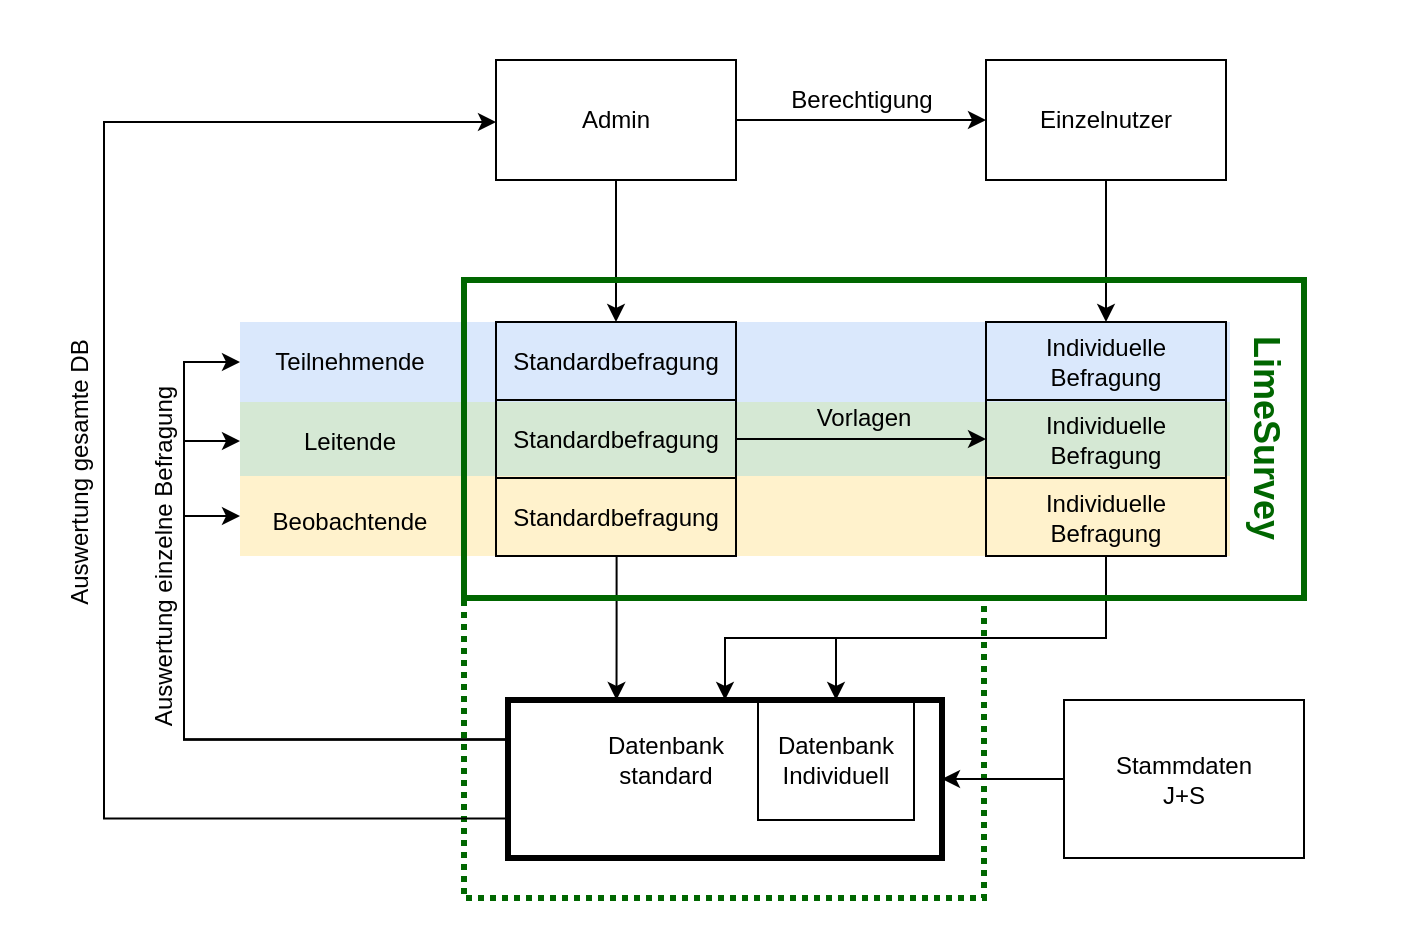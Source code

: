 <mxfile version="10.6.0" type="github"><diagram id="h6Z8vJRAK7DyultmtkcZ" name="Page-1"><mxGraphModel dx="1124" dy="645" grid="1" gridSize="10" guides="1" tooltips="1" connect="1" arrows="1" fold="1" page="1" pageScale="1" pageWidth="827" pageHeight="1169" math="0" shadow="0"><root><mxCell id="0"/><mxCell id="1" parent="0"/><mxCell id="cDXqySwd11SMpDHeiXQ6-48" value="" style="rounded=0;whiteSpace=wrap;html=1;strokeColor=none;strokeWidth=3;fillColor=none;fontColor=#000000;" parent="1" vertex="1"><mxGeometry x="68" y="81" width="702" height="469" as="geometry"/></mxCell><mxCell id="cDXqySwd11SMpDHeiXQ6-49" value="" style="rounded=0;whiteSpace=wrap;html=1;strokeColor=#006600;strokeWidth=3;fillColor=none;fontColor=#000000;dashed=1;dashPattern=1 1;" parent="1" vertex="1"><mxGeometry x="300" y="380" width="260" height="150" as="geometry"/></mxCell><mxCell id="cDXqySwd11SMpDHeiXQ6-14" style="edgeStyle=orthogonalEdgeStyle;rounded=0;orthogonalLoop=1;jettySize=auto;html=1;entryX=0.5;entryY=0;entryDx=0;entryDy=0;" parent="1" source="FpSBOAo2yKhDHIRfUsUA-1" target="cDXqySwd11SMpDHeiXQ6-2" edge="1"><mxGeometry relative="1" as="geometry"/></mxCell><mxCell id="cDXqySwd11SMpDHeiXQ6-17" style="edgeStyle=orthogonalEdgeStyle;rounded=0;orthogonalLoop=1;jettySize=auto;html=1;" parent="1" source="FpSBOAo2yKhDHIRfUsUA-1" target="cDXqySwd11SMpDHeiXQ6-1" edge="1"><mxGeometry relative="1" as="geometry"><mxPoint x="496" y="141.0" as="targetPoint"/></mxGeometry></mxCell><mxCell id="FpSBOAo2yKhDHIRfUsUA-1" value="Admin" style="rounded=0;whiteSpace=wrap;html=1;" parent="1" vertex="1"><mxGeometry x="316" y="111" width="120" height="60" as="geometry"/></mxCell><mxCell id="cDXqySwd11SMpDHeiXQ6-15" style="edgeStyle=orthogonalEdgeStyle;rounded=0;orthogonalLoop=1;jettySize=auto;html=1;entryX=0.5;entryY=0;entryDx=0;entryDy=0;" parent="1" source="cDXqySwd11SMpDHeiXQ6-1" target="cDXqySwd11SMpDHeiXQ6-3" edge="1"><mxGeometry relative="1" as="geometry"/></mxCell><mxCell id="cDXqySwd11SMpDHeiXQ6-1" value="Einzelnutzer" style="rounded=0;whiteSpace=wrap;html=1;" parent="1" vertex="1"><mxGeometry x="561" y="111" width="120" height="60" as="geometry"/></mxCell><mxCell id="cDXqySwd11SMpDHeiXQ6-5" value="" style="rounded=0;whiteSpace=wrap;html=1;fillColor=#d5e8d4;strokeColor=none;" parent="1" vertex="1"><mxGeometry x="188" y="282" width="495" height="39" as="geometry"/></mxCell><mxCell id="cDXqySwd11SMpDHeiXQ6-6" value="" style="rounded=0;whiteSpace=wrap;html=1;fillColor=#fff2cc;strokeColor=none;" parent="1" vertex="1"><mxGeometry x="188" y="319" width="495" height="40" as="geometry"/></mxCell><mxCell id="cDXqySwd11SMpDHeiXQ6-4" value="" style="rounded=0;whiteSpace=wrap;html=1;fillColor=#dae8fc;strokeColor=none;" parent="1" vertex="1"><mxGeometry x="188" y="242" width="495" height="40" as="geometry"/></mxCell><mxCell id="cDXqySwd11SMpDHeiXQ6-3" value="Individuelle Befragung&lt;br&gt;" style="rounded=0;whiteSpace=wrap;html=1;fillColor=none;" parent="1" vertex="1"><mxGeometry x="561" y="242" width="120" height="39" as="geometry"/></mxCell><mxCell id="cDXqySwd11SMpDHeiXQ6-2" value="Standardbefragung" style="rounded=0;whiteSpace=wrap;html=1;fillColor=none;" parent="1" vertex="1"><mxGeometry x="316" y="242" width="120" height="39" as="geometry"/></mxCell><mxCell id="cDXqySwd11SMpDHeiXQ6-7" value="Teilnehmende&lt;br&gt;" style="text;html=1;strokeColor=none;fillColor=none;align=center;verticalAlign=middle;whiteSpace=wrap;rounded=0;" parent="1" vertex="1"><mxGeometry x="198" y="252" width="90" height="20" as="geometry"/></mxCell><mxCell id="cDXqySwd11SMpDHeiXQ6-8" value="Leitende&lt;br&gt;" style="text;html=1;strokeColor=none;fillColor=none;align=center;verticalAlign=middle;whiteSpace=wrap;rounded=0;" parent="1" vertex="1"><mxGeometry x="198" y="291.5" width="90" height="20" as="geometry"/></mxCell><mxCell id="cDXqySwd11SMpDHeiXQ6-9" value="Beobachtende&lt;br&gt;" style="text;html=1;strokeColor=none;fillColor=none;align=center;verticalAlign=middle;whiteSpace=wrap;rounded=0;" parent="1" vertex="1"><mxGeometry x="198" y="332" width="90" height="20" as="geometry"/></mxCell><mxCell id="cDXqySwd11SMpDHeiXQ6-16" style="edgeStyle=orthogonalEdgeStyle;rounded=0;orthogonalLoop=1;jettySize=auto;html=1;exitX=1;exitY=0.5;exitDx=0;exitDy=0;entryX=0;entryY=0.5;entryDx=0;entryDy=0;" parent="1" source="cDXqySwd11SMpDHeiXQ6-10" target="cDXqySwd11SMpDHeiXQ6-11" edge="1"><mxGeometry relative="1" as="geometry"/></mxCell><mxCell id="cDXqySwd11SMpDHeiXQ6-10" value="Standardbefragung" style="rounded=0;whiteSpace=wrap;html=1;fillColor=none;" parent="1" vertex="1"><mxGeometry x="316" y="281" width="120" height="39" as="geometry"/></mxCell><mxCell id="cDXqySwd11SMpDHeiXQ6-11" value="Individuelle Befragung&lt;br&gt;" style="rounded=0;whiteSpace=wrap;html=1;fillColor=none;" parent="1" vertex="1"><mxGeometry x="561" y="281" width="120" height="39" as="geometry"/></mxCell><mxCell id="cDXqySwd11SMpDHeiXQ6-24" style="edgeStyle=orthogonalEdgeStyle;rounded=0;orthogonalLoop=1;jettySize=auto;html=1;entryX=0.25;entryY=0;entryDx=0;entryDy=0;" parent="1" source="cDXqySwd11SMpDHeiXQ6-12" target="cDXqySwd11SMpDHeiXQ6-22" edge="1"><mxGeometry relative="1" as="geometry"><Array as="points"><mxPoint x="376" y="395"/></Array></mxGeometry></mxCell><mxCell id="cDXqySwd11SMpDHeiXQ6-12" value="Standardbefragung" style="rounded=0;whiteSpace=wrap;html=1;fillColor=none;" parent="1" vertex="1"><mxGeometry x="316" y="320" width="120" height="39" as="geometry"/></mxCell><mxCell id="cDXqySwd11SMpDHeiXQ6-26" style="edgeStyle=orthogonalEdgeStyle;rounded=0;orthogonalLoop=1;jettySize=auto;html=1;entryX=0.5;entryY=0;entryDx=0;entryDy=0;exitX=0.5;exitY=1;exitDx=0;exitDy=0;" parent="1" source="cDXqySwd11SMpDHeiXQ6-13" target="cDXqySwd11SMpDHeiXQ6-22" edge="1"><mxGeometry relative="1" as="geometry"><Array as="points"><mxPoint x="621" y="400"/><mxPoint x="431" y="400"/></Array></mxGeometry></mxCell><mxCell id="cDXqySwd11SMpDHeiXQ6-40" style="edgeStyle=orthogonalEdgeStyle;rounded=0;orthogonalLoop=1;jettySize=auto;html=1;entryX=0.5;entryY=0;entryDx=0;entryDy=0;fontColor=#000000;exitX=0.5;exitY=1;exitDx=0;exitDy=0;" parent="1" source="cDXqySwd11SMpDHeiXQ6-13" target="cDXqySwd11SMpDHeiXQ6-23" edge="1"><mxGeometry relative="1" as="geometry"><Array as="points"><mxPoint x="621" y="400"/><mxPoint x="486" y="400"/></Array></mxGeometry></mxCell><mxCell id="cDXqySwd11SMpDHeiXQ6-13" value="Individuelle Befragung&lt;br&gt;" style="rounded=0;whiteSpace=wrap;html=1;fillColor=none;" parent="1" vertex="1"><mxGeometry x="561" y="320" width="120" height="39" as="geometry"/></mxCell><mxCell id="cDXqySwd11SMpDHeiXQ6-18" value="Berechtigung&lt;br&gt;" style="text;html=1;strokeColor=none;fillColor=none;align=center;verticalAlign=middle;whiteSpace=wrap;rounded=0;" parent="1" vertex="1"><mxGeometry x="459" y="121" width="80" height="20" as="geometry"/></mxCell><mxCell id="cDXqySwd11SMpDHeiXQ6-19" value="Vorlagen" style="text;html=1;strokeColor=none;fillColor=none;align=center;verticalAlign=middle;whiteSpace=wrap;rounded=0;" parent="1" vertex="1"><mxGeometry x="460" y="280" width="80" height="20" as="geometry"/></mxCell><mxCell id="cDXqySwd11SMpDHeiXQ6-44" style="edgeStyle=orthogonalEdgeStyle;rounded=0;orthogonalLoop=1;jettySize=auto;html=1;entryX=0;entryY=0.5;entryDx=0;entryDy=0;fontColor=#000000;exitX=0;exitY=0.25;exitDx=0;exitDy=0;" parent="1" source="cDXqySwd11SMpDHeiXQ6-22" target="cDXqySwd11SMpDHeiXQ6-4" edge="1"><mxGeometry relative="1" as="geometry"><Array as="points"><mxPoint x="160" y="450"/><mxPoint x="160" y="262"/></Array></mxGeometry></mxCell><mxCell id="cDXqySwd11SMpDHeiXQ6-45" style="edgeStyle=orthogonalEdgeStyle;rounded=0;orthogonalLoop=1;jettySize=auto;html=1;entryX=0;entryY=0.5;entryDx=0;entryDy=0;fontColor=#000000;exitX=0;exitY=0.25;exitDx=0;exitDy=0;" parent="1" source="cDXqySwd11SMpDHeiXQ6-22" target="cDXqySwd11SMpDHeiXQ6-5" edge="1"><mxGeometry relative="1" as="geometry"><Array as="points"><mxPoint x="160" y="450"/><mxPoint x="160" y="302"/></Array></mxGeometry></mxCell><mxCell id="cDXqySwd11SMpDHeiXQ6-46" style="edgeStyle=orthogonalEdgeStyle;rounded=0;orthogonalLoop=1;jettySize=auto;html=1;entryX=0;entryY=0.5;entryDx=0;entryDy=0;fontColor=#000000;exitX=0;exitY=0.25;exitDx=0;exitDy=0;" parent="1" source="cDXqySwd11SMpDHeiXQ6-22" target="cDXqySwd11SMpDHeiXQ6-6" edge="1"><mxGeometry relative="1" as="geometry"><Array as="points"><mxPoint x="160" y="450"/><mxPoint x="160" y="339"/></Array></mxGeometry></mxCell><mxCell id="cDXqySwd11SMpDHeiXQ6-47" style="edgeStyle=orthogonalEdgeStyle;rounded=0;orthogonalLoop=1;jettySize=auto;html=1;entryX=0;entryY=0.5;entryDx=0;entryDy=0;fontColor=#000000;exitX=0;exitY=0.75;exitDx=0;exitDy=0;" parent="1" source="cDXqySwd11SMpDHeiXQ6-22" target="FpSBOAo2yKhDHIRfUsUA-1" edge="1"><mxGeometry relative="1" as="geometry"><Array as="points"><mxPoint x="120" y="490"/><mxPoint x="120" y="142"/></Array></mxGeometry></mxCell><mxCell id="cDXqySwd11SMpDHeiXQ6-22" value="&lt;div&gt;&lt;/div&gt;" style="rounded=0;whiteSpace=wrap;html=1;fillColor=none;strokeWidth=3;" parent="1" vertex="1"><mxGeometry x="322" y="431" width="217" height="79" as="geometry"/></mxCell><mxCell id="cDXqySwd11SMpDHeiXQ6-23" value="&lt;div&gt;Datenbank&lt;/div&gt;&lt;div&gt;Individuell&lt;/div&gt;" style="rounded=0;whiteSpace=wrap;html=1;fillColor=none;" parent="1" vertex="1"><mxGeometry x="447" y="431" width="78" height="60" as="geometry"/></mxCell><mxCell id="cDXqySwd11SMpDHeiXQ6-29" value="Auswertung gesamte DB&lt;br&gt;" style="text;html=1;strokeColor=none;fillColor=none;align=center;verticalAlign=middle;whiteSpace=wrap;rounded=0;rotation=-90;" parent="1" vertex="1"><mxGeometry x="38" y="307" width="140" height="20" as="geometry"/></mxCell><mxCell id="cDXqySwd11SMpDHeiXQ6-31" value="Auswertung einzelne Befragung&lt;br&gt;" style="text;html=1;strokeColor=none;fillColor=none;align=center;verticalAlign=middle;whiteSpace=wrap;rounded=0;rotation=-90;" parent="1" vertex="1"><mxGeometry x="57" y="349" width="186" height="20" as="geometry"/></mxCell><mxCell id="cDXqySwd11SMpDHeiXQ6-33" value="Datenbank standard&lt;br&gt;" style="text;html=1;strokeColor=none;fillColor=none;align=center;verticalAlign=middle;whiteSpace=wrap;rounded=0;fontColor=#000000;" parent="1" vertex="1"><mxGeometry x="381" y="451" width="40" height="20" as="geometry"/></mxCell><mxCell id="cDXqySwd11SMpDHeiXQ6-21" value="LimeSurvey" style="text;html=1;strokeColor=none;fillColor=none;align=center;verticalAlign=middle;whiteSpace=wrap;rounded=0;rotation=90;fontColor=#006600;fontStyle=1;fontSize=18;" parent="1" vertex="1"><mxGeometry x="641" y="290" width="120" height="20" as="geometry"/></mxCell><mxCell id="cDXqySwd11SMpDHeiXQ6-43" style="edgeStyle=orthogonalEdgeStyle;rounded=0;orthogonalLoop=1;jettySize=auto;html=1;entryX=1;entryY=0.5;entryDx=0;entryDy=0;fontColor=#000000;" parent="1" source="cDXqySwd11SMpDHeiXQ6-42" target="cDXqySwd11SMpDHeiXQ6-22" edge="1"><mxGeometry relative="1" as="geometry"/></mxCell><mxCell id="cDXqySwd11SMpDHeiXQ6-42" value="&lt;div&gt;Stammdaten &lt;/div&gt;&lt;div&gt;J+S&lt;br&gt;&lt;/div&gt;" style="rounded=0;whiteSpace=wrap;html=1;" parent="1" vertex="1"><mxGeometry x="600" y="431" width="120" height="79" as="geometry"/></mxCell><mxCell id="cDXqySwd11SMpDHeiXQ6-20" value="" style="rounded=0;whiteSpace=wrap;html=1;fillColor=none;strokeColor=#006600;strokeWidth=3;" parent="1" vertex="1"><mxGeometry x="300" y="221" width="420" height="159" as="geometry"/></mxCell></root></mxGraphModel></diagram></mxfile>
